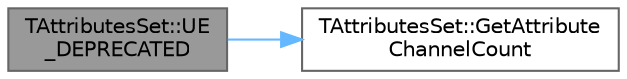 digraph "TAttributesSet::UE_DEPRECATED"
{
 // INTERACTIVE_SVG=YES
 // LATEX_PDF_SIZE
  bgcolor="transparent";
  edge [fontname=Helvetica,fontsize=10,labelfontname=Helvetica,labelfontsize=10];
  node [fontname=Helvetica,fontsize=10,shape=box,height=0.2,width=0.4];
  rankdir="LR";
  Node1 [id="Node000001",label="TAttributesSet::UE\l_DEPRECATED",height=0.2,width=0.4,color="gray40", fillcolor="grey60", style="filled", fontcolor="black",tooltip=" "];
  Node1 -> Node2 [id="edge1_Node000001_Node000002",color="steelblue1",style="solid",tooltip=" "];
  Node2 [id="Node000002",label="TAttributesSet::GetAttribute\lChannelCount",height=0.2,width=0.4,color="grey40", fillcolor="white", style="filled",URL="$df/dc5/classTAttributesSet.html#abd9df38fe64917609c68cdb8f0a0aeea",tooltip="Returns the number of indices for the attribute with the given name."];
}
